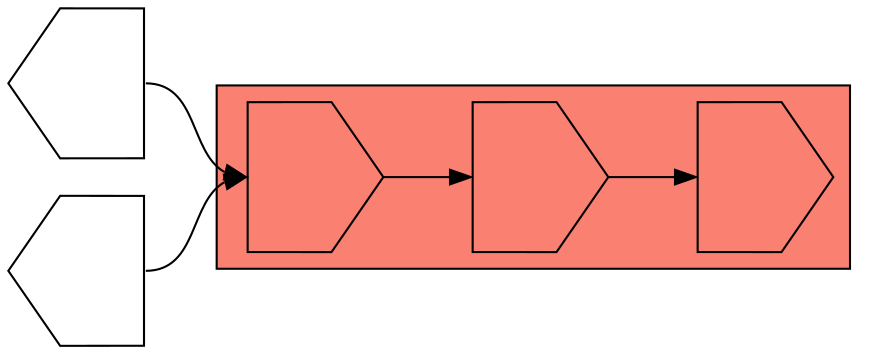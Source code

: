 digraph asm {
	rotate=90;
	edge [headport=n,tailport=s];
subgraph cluster_C5325_19793_2163 {
	5325 [label="",height=1,width=1,shape=invhouse];
	19793 [label="",height=1,width=1,shape=invhouse];
	2163 [label="",height=1,width=1,shape=invhouse];
	style=filled;
	fillcolor=salmon;
}
	10460 [label="",height=1,width=1,shape=house];
	16921 [label="",height=1,width=1,shape=house];
	5325 -> 19793
	19793 -> 2163
	10460 -> 5325
	16921 -> 5325
}